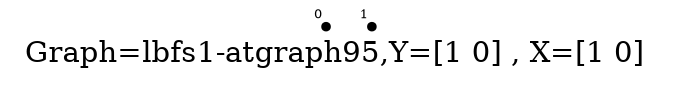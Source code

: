 /* Created by igraph 0.8.0-pre+0200568 */
graph {
  graph [
    label="Graph=lbfs1-atgraph95,Y=[1 0] , X=[1 0]  "
    labelloc=bottom
  ];
  0 [
    pos="-0.100000,1.000000!"
    shape=point
    fontsize=6
    xlabel=0
  ];
  1 [
    pos="0.000000,0.000000!"
    shape=point
    fontsize=6
    xlabel=1
  ];

}
